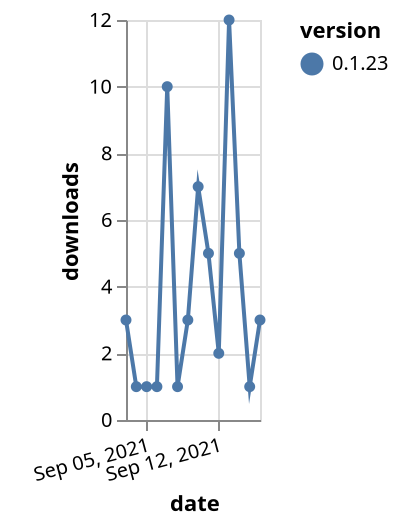 {"$schema": "https://vega.github.io/schema/vega-lite/v5.json", "description": "A simple bar chart with embedded data.", "data": {"values": [{"date": "2021-09-03", "total": 622, "delta": 3, "version": "0.1.23"}, {"date": "2021-09-04", "total": 623, "delta": 1, "version": "0.1.23"}, {"date": "2021-09-05", "total": 624, "delta": 1, "version": "0.1.23"}, {"date": "2021-09-06", "total": 625, "delta": 1, "version": "0.1.23"}, {"date": "2021-09-07", "total": 635, "delta": 10, "version": "0.1.23"}, {"date": "2021-09-08", "total": 636, "delta": 1, "version": "0.1.23"}, {"date": "2021-09-09", "total": 639, "delta": 3, "version": "0.1.23"}, {"date": "2021-09-10", "total": 646, "delta": 7, "version": "0.1.23"}, {"date": "2021-09-11", "total": 651, "delta": 5, "version": "0.1.23"}, {"date": "2021-09-12", "total": 653, "delta": 2, "version": "0.1.23"}, {"date": "2021-09-13", "total": 665, "delta": 12, "version": "0.1.23"}, {"date": "2021-09-14", "total": 670, "delta": 5, "version": "0.1.23"}, {"date": "2021-09-15", "total": 671, "delta": 1, "version": "0.1.23"}, {"date": "2021-09-16", "total": 674, "delta": 3, "version": "0.1.23"}]}, "width": "container", "mark": {"type": "line", "point": {"filled": true}}, "encoding": {"x": {"field": "date", "type": "temporal", "timeUnit": "yearmonthdate", "title": "date", "axis": {"labelAngle": -15}}, "y": {"field": "delta", "type": "quantitative", "title": "downloads"}, "color": {"field": "version", "type": "nominal"}, "tooltip": {"field": "delta"}}}